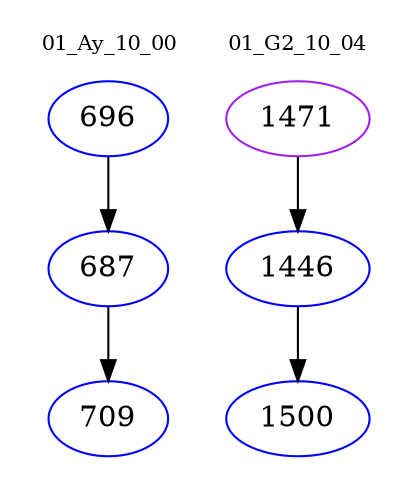 digraph{
subgraph cluster_0 {
color = white
label = "01_Ay_10_00";
fontsize=10;
T0_696 [label="696", color="blue"]
T0_696 -> T0_687 [color="black"]
T0_687 [label="687", color="blue"]
T0_687 -> T0_709 [color="black"]
T0_709 [label="709", color="blue"]
}
subgraph cluster_1 {
color = white
label = "01_G2_10_04";
fontsize=10;
T1_1471 [label="1471", color="purple"]
T1_1471 -> T1_1446 [color="black"]
T1_1446 [label="1446", color="blue"]
T1_1446 -> T1_1500 [color="black"]
T1_1500 [label="1500", color="blue"]
}
}
